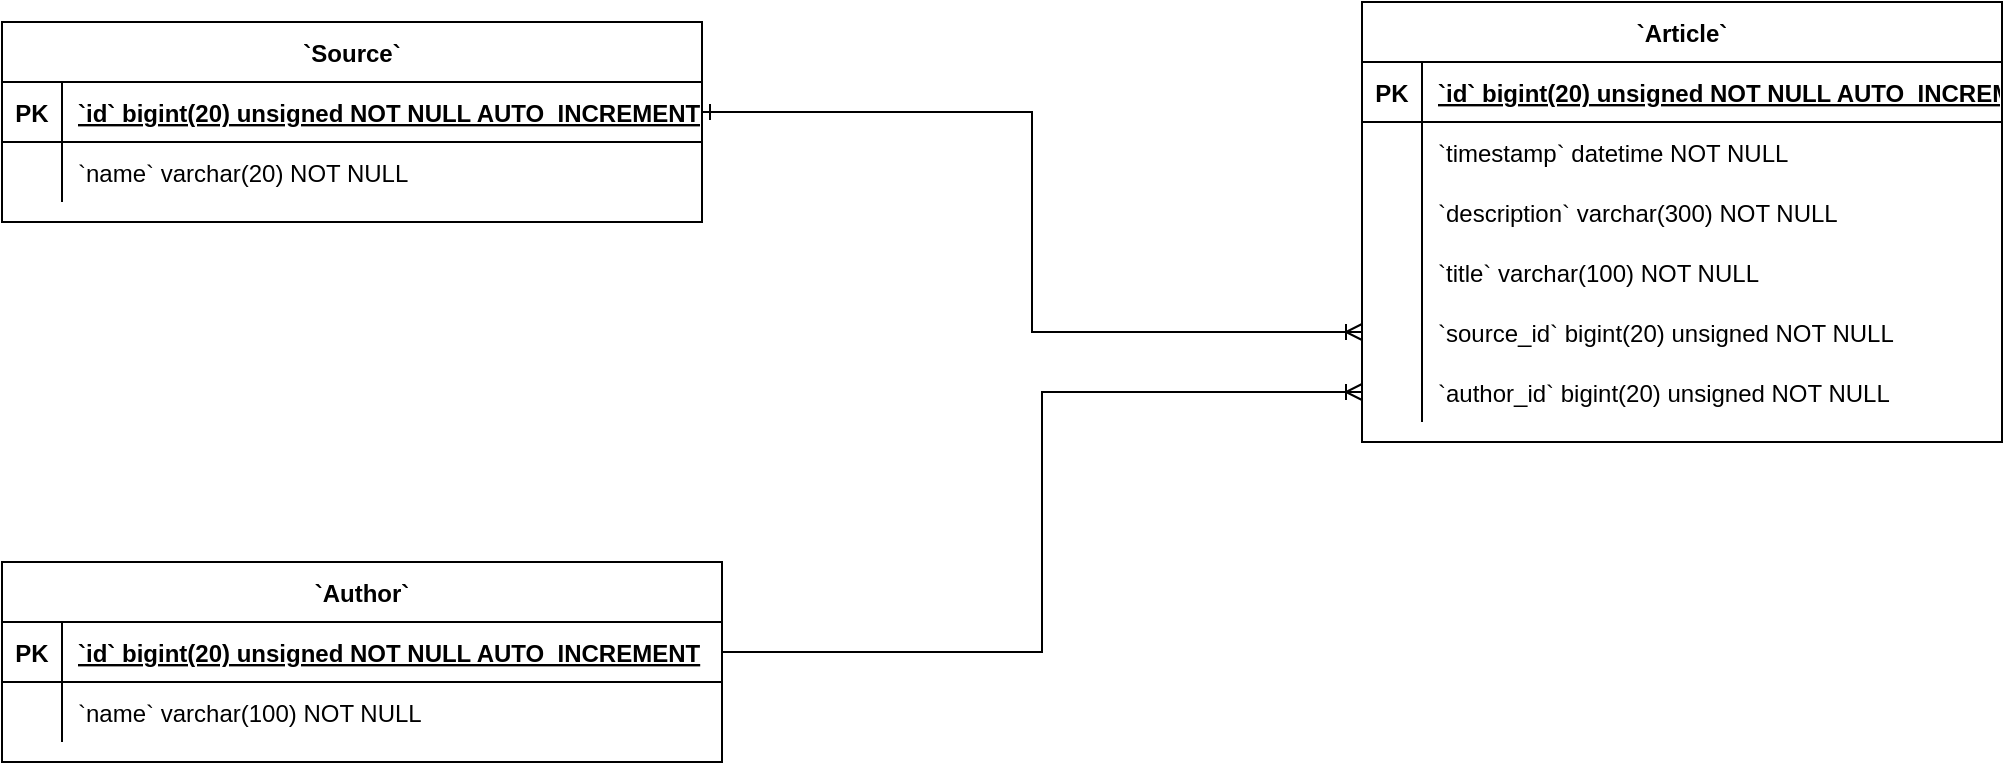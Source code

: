<mxfile version="20.3.0" type="device"><diagram id="ZFHH4cYY2_dL2frPXzle" name="Page-1"><mxGraphModel dx="1422" dy="870" grid="1" gridSize="10" guides="1" tooltips="1" connect="1" arrows="1" fold="1" page="1" pageScale="1" pageWidth="850" pageHeight="1100" math="0" shadow="0"><root><mxCell id="0"/><mxCell id="1" parent="0"/><mxCell id="p41IDAUAZZs-f_gMeslY-1" value="`Author`" style="shape=table;startSize=30;container=1;collapsible=1;childLayout=tableLayout;fixedRows=1;rowLines=0;fontStyle=1;align=center;resizeLast=1;" vertex="1" parent="1"><mxGeometry x="200" y="700" width="360" height="100" as="geometry"/></mxCell><mxCell id="p41IDAUAZZs-f_gMeslY-2" value="" style="shape=tableRow;horizontal=0;startSize=0;swimlaneHead=0;swimlaneBody=0;fillColor=none;collapsible=0;dropTarget=0;points=[[0,0.5],[1,0.5]];portConstraint=eastwest;top=0;left=0;right=0;bottom=1;" vertex="1" parent="p41IDAUAZZs-f_gMeslY-1"><mxGeometry y="30" width="360" height="30" as="geometry"/></mxCell><mxCell id="p41IDAUAZZs-f_gMeslY-3" value="PK" style="shape=partialRectangle;overflow=hidden;connectable=0;fillColor=none;top=0;left=0;bottom=0;right=0;fontStyle=1;" vertex="1" parent="p41IDAUAZZs-f_gMeslY-2"><mxGeometry width="30" height="30" as="geometry"><mxRectangle width="30" height="30" as="alternateBounds"/></mxGeometry></mxCell><mxCell id="p41IDAUAZZs-f_gMeslY-4" value="`id` bigint(20) unsigned NOT NULL AUTO_INCREMENT" style="shape=partialRectangle;overflow=hidden;connectable=0;fillColor=none;align=left;top=0;left=0;bottom=0;right=0;spacingLeft=6;fontStyle=5;" vertex="1" parent="p41IDAUAZZs-f_gMeslY-2"><mxGeometry x="30" width="330" height="30" as="geometry"><mxRectangle width="330" height="30" as="alternateBounds"/></mxGeometry></mxCell><mxCell id="p41IDAUAZZs-f_gMeslY-5" value="" style="shape=tableRow;horizontal=0;startSize=0;swimlaneHead=0;swimlaneBody=0;fillColor=none;collapsible=0;dropTarget=0;points=[[0,0.5],[1,0.5]];portConstraint=eastwest;top=0;left=0;right=0;bottom=0;" vertex="1" parent="p41IDAUAZZs-f_gMeslY-1"><mxGeometry y="60" width="360" height="30" as="geometry"/></mxCell><mxCell id="p41IDAUAZZs-f_gMeslY-6" value="" style="shape=partialRectangle;overflow=hidden;connectable=0;fillColor=none;top=0;left=0;bottom=0;right=0;" vertex="1" parent="p41IDAUAZZs-f_gMeslY-5"><mxGeometry width="30" height="30" as="geometry"><mxRectangle width="30" height="30" as="alternateBounds"/></mxGeometry></mxCell><mxCell id="p41IDAUAZZs-f_gMeslY-7" value="`name` varchar(100) NOT NULL" style="shape=partialRectangle;overflow=hidden;connectable=0;fillColor=none;align=left;top=0;left=0;bottom=0;right=0;spacingLeft=6;" vertex="1" parent="p41IDAUAZZs-f_gMeslY-5"><mxGeometry x="30" width="330" height="30" as="geometry"><mxRectangle width="330" height="30" as="alternateBounds"/></mxGeometry></mxCell><mxCell id="p41IDAUAZZs-f_gMeslY-8" value="`Source`" style="shape=table;startSize=30;container=1;collapsible=1;childLayout=tableLayout;fixedRows=1;rowLines=0;fontStyle=1;align=center;resizeLast=1;" vertex="1" parent="1"><mxGeometry x="200" y="430" width="350" height="100" as="geometry"/></mxCell><mxCell id="p41IDAUAZZs-f_gMeslY-9" value="" style="shape=tableRow;horizontal=0;startSize=0;swimlaneHead=0;swimlaneBody=0;fillColor=none;collapsible=0;dropTarget=0;points=[[0,0.5],[1,0.5]];portConstraint=eastwest;top=0;left=0;right=0;bottom=1;" vertex="1" parent="p41IDAUAZZs-f_gMeslY-8"><mxGeometry y="30" width="350" height="30" as="geometry"/></mxCell><mxCell id="p41IDAUAZZs-f_gMeslY-10" value="PK" style="shape=partialRectangle;overflow=hidden;connectable=0;fillColor=none;top=0;left=0;bottom=0;right=0;fontStyle=1;" vertex="1" parent="p41IDAUAZZs-f_gMeslY-9"><mxGeometry width="30" height="30" as="geometry"><mxRectangle width="30" height="30" as="alternateBounds"/></mxGeometry></mxCell><mxCell id="p41IDAUAZZs-f_gMeslY-11" value="`id` bigint(20) unsigned NOT NULL AUTO_INCREMENT" style="shape=partialRectangle;overflow=hidden;connectable=0;fillColor=none;align=left;top=0;left=0;bottom=0;right=0;spacingLeft=6;fontStyle=5;" vertex="1" parent="p41IDAUAZZs-f_gMeslY-9"><mxGeometry x="30" width="320" height="30" as="geometry"><mxRectangle width="320" height="30" as="alternateBounds"/></mxGeometry></mxCell><mxCell id="p41IDAUAZZs-f_gMeslY-12" value="" style="shape=tableRow;horizontal=0;startSize=0;swimlaneHead=0;swimlaneBody=0;fillColor=none;collapsible=0;dropTarget=0;points=[[0,0.5],[1,0.5]];portConstraint=eastwest;top=0;left=0;right=0;bottom=0;" vertex="1" parent="p41IDAUAZZs-f_gMeslY-8"><mxGeometry y="60" width="350" height="30" as="geometry"/></mxCell><mxCell id="p41IDAUAZZs-f_gMeslY-13" value="" style="shape=partialRectangle;overflow=hidden;connectable=0;fillColor=none;top=0;left=0;bottom=0;right=0;" vertex="1" parent="p41IDAUAZZs-f_gMeslY-12"><mxGeometry width="30" height="30" as="geometry"><mxRectangle width="30" height="30" as="alternateBounds"/></mxGeometry></mxCell><mxCell id="p41IDAUAZZs-f_gMeslY-14" value="`name` varchar(20) NOT NULL" style="shape=partialRectangle;overflow=hidden;connectable=0;fillColor=none;align=left;top=0;left=0;bottom=0;right=0;spacingLeft=6;" vertex="1" parent="p41IDAUAZZs-f_gMeslY-12"><mxGeometry x="30" width="320" height="30" as="geometry"><mxRectangle width="320" height="30" as="alternateBounds"/></mxGeometry></mxCell><mxCell id="p41IDAUAZZs-f_gMeslY-15" value="`Article`" style="shape=table;startSize=30;container=1;collapsible=1;childLayout=tableLayout;fixedRows=1;rowLines=0;fontStyle=1;align=center;resizeLast=1;" vertex="1" parent="1"><mxGeometry x="880" y="420" width="320" height="220" as="geometry"/></mxCell><mxCell id="p41IDAUAZZs-f_gMeslY-16" value="" style="shape=tableRow;horizontal=0;startSize=0;swimlaneHead=0;swimlaneBody=0;fillColor=none;collapsible=0;dropTarget=0;points=[[0,0.5],[1,0.5]];portConstraint=eastwest;top=0;left=0;right=0;bottom=1;" vertex="1" parent="p41IDAUAZZs-f_gMeslY-15"><mxGeometry y="30" width="320" height="30" as="geometry"/></mxCell><mxCell id="p41IDAUAZZs-f_gMeslY-17" value="PK" style="shape=partialRectangle;overflow=hidden;connectable=0;fillColor=none;top=0;left=0;bottom=0;right=0;fontStyle=1;" vertex="1" parent="p41IDAUAZZs-f_gMeslY-16"><mxGeometry width="30" height="30" as="geometry"><mxRectangle width="30" height="30" as="alternateBounds"/></mxGeometry></mxCell><mxCell id="p41IDAUAZZs-f_gMeslY-18" value="`id` bigint(20) unsigned NOT NULL AUTO_INCREMENT" style="shape=partialRectangle;overflow=hidden;connectable=0;fillColor=none;align=left;top=0;left=0;bottom=0;right=0;spacingLeft=6;fontStyle=5;" vertex="1" parent="p41IDAUAZZs-f_gMeslY-16"><mxGeometry x="30" width="290" height="30" as="geometry"><mxRectangle width="290" height="30" as="alternateBounds"/></mxGeometry></mxCell><mxCell id="p41IDAUAZZs-f_gMeslY-19" value="" style="shape=tableRow;horizontal=0;startSize=0;swimlaneHead=0;swimlaneBody=0;fillColor=none;collapsible=0;dropTarget=0;points=[[0,0.5],[1,0.5]];portConstraint=eastwest;top=0;left=0;right=0;bottom=0;" vertex="1" parent="p41IDAUAZZs-f_gMeslY-15"><mxGeometry y="60" width="320" height="30" as="geometry"/></mxCell><mxCell id="p41IDAUAZZs-f_gMeslY-20" value="" style="shape=partialRectangle;overflow=hidden;connectable=0;fillColor=none;top=0;left=0;bottom=0;right=0;" vertex="1" parent="p41IDAUAZZs-f_gMeslY-19"><mxGeometry width="30" height="30" as="geometry"><mxRectangle width="30" height="30" as="alternateBounds"/></mxGeometry></mxCell><mxCell id="p41IDAUAZZs-f_gMeslY-21" value="`timestamp` datetime NOT NULL" style="shape=partialRectangle;overflow=hidden;connectable=0;fillColor=none;align=left;top=0;left=0;bottom=0;right=0;spacingLeft=6;" vertex="1" parent="p41IDAUAZZs-f_gMeslY-19"><mxGeometry x="30" width="290" height="30" as="geometry"><mxRectangle width="290" height="30" as="alternateBounds"/></mxGeometry></mxCell><mxCell id="p41IDAUAZZs-f_gMeslY-22" value="" style="shape=tableRow;horizontal=0;startSize=0;swimlaneHead=0;swimlaneBody=0;fillColor=none;collapsible=0;dropTarget=0;points=[[0,0.5],[1,0.5]];portConstraint=eastwest;top=0;left=0;right=0;bottom=0;" vertex="1" parent="p41IDAUAZZs-f_gMeslY-15"><mxGeometry y="90" width="320" height="30" as="geometry"/></mxCell><mxCell id="p41IDAUAZZs-f_gMeslY-23" value="" style="shape=partialRectangle;overflow=hidden;connectable=0;fillColor=none;top=0;left=0;bottom=0;right=0;" vertex="1" parent="p41IDAUAZZs-f_gMeslY-22"><mxGeometry width="30" height="30" as="geometry"><mxRectangle width="30" height="30" as="alternateBounds"/></mxGeometry></mxCell><mxCell id="p41IDAUAZZs-f_gMeslY-24" value="`description` varchar(300) NOT NULL" style="shape=partialRectangle;overflow=hidden;connectable=0;fillColor=none;align=left;top=0;left=0;bottom=0;right=0;spacingLeft=6;" vertex="1" parent="p41IDAUAZZs-f_gMeslY-22"><mxGeometry x="30" width="290" height="30" as="geometry"><mxRectangle width="290" height="30" as="alternateBounds"/></mxGeometry></mxCell><mxCell id="p41IDAUAZZs-f_gMeslY-25" value="" style="shape=tableRow;horizontal=0;startSize=0;swimlaneHead=0;swimlaneBody=0;fillColor=none;collapsible=0;dropTarget=0;points=[[0,0.5],[1,0.5]];portConstraint=eastwest;top=0;left=0;right=0;bottom=0;" vertex="1" parent="p41IDAUAZZs-f_gMeslY-15"><mxGeometry y="120" width="320" height="30" as="geometry"/></mxCell><mxCell id="p41IDAUAZZs-f_gMeslY-26" value="" style="shape=partialRectangle;overflow=hidden;connectable=0;fillColor=none;top=0;left=0;bottom=0;right=0;" vertex="1" parent="p41IDAUAZZs-f_gMeslY-25"><mxGeometry width="30" height="30" as="geometry"><mxRectangle width="30" height="30" as="alternateBounds"/></mxGeometry></mxCell><mxCell id="p41IDAUAZZs-f_gMeslY-27" value="`title` varchar(100) NOT NULL" style="shape=partialRectangle;overflow=hidden;connectable=0;fillColor=none;align=left;top=0;left=0;bottom=0;right=0;spacingLeft=6;" vertex="1" parent="p41IDAUAZZs-f_gMeslY-25"><mxGeometry x="30" width="290" height="30" as="geometry"><mxRectangle width="290" height="30" as="alternateBounds"/></mxGeometry></mxCell><mxCell id="p41IDAUAZZs-f_gMeslY-28" value="" style="shape=tableRow;horizontal=0;startSize=0;swimlaneHead=0;swimlaneBody=0;fillColor=none;collapsible=0;dropTarget=0;points=[[0,0.5],[1,0.5]];portConstraint=eastwest;top=0;left=0;right=0;bottom=0;" vertex="1" parent="p41IDAUAZZs-f_gMeslY-15"><mxGeometry y="150" width="320" height="30" as="geometry"/></mxCell><mxCell id="p41IDAUAZZs-f_gMeslY-29" value="" style="shape=partialRectangle;overflow=hidden;connectable=0;fillColor=none;top=0;left=0;bottom=0;right=0;" vertex="1" parent="p41IDAUAZZs-f_gMeslY-28"><mxGeometry width="30" height="30" as="geometry"><mxRectangle width="30" height="30" as="alternateBounds"/></mxGeometry></mxCell><mxCell id="p41IDAUAZZs-f_gMeslY-30" value="`source_id` bigint(20) unsigned NOT NULL" style="shape=partialRectangle;overflow=hidden;connectable=0;fillColor=none;align=left;top=0;left=0;bottom=0;right=0;spacingLeft=6;" vertex="1" parent="p41IDAUAZZs-f_gMeslY-28"><mxGeometry x="30" width="290" height="30" as="geometry"><mxRectangle width="290" height="30" as="alternateBounds"/></mxGeometry></mxCell><mxCell id="p41IDAUAZZs-f_gMeslY-31" value="" style="shape=tableRow;horizontal=0;startSize=0;swimlaneHead=0;swimlaneBody=0;fillColor=none;collapsible=0;dropTarget=0;points=[[0,0.5],[1,0.5]];portConstraint=eastwest;top=0;left=0;right=0;bottom=0;" vertex="1" parent="p41IDAUAZZs-f_gMeslY-15"><mxGeometry y="180" width="320" height="30" as="geometry"/></mxCell><mxCell id="p41IDAUAZZs-f_gMeslY-32" value="" style="shape=partialRectangle;overflow=hidden;connectable=0;fillColor=none;top=0;left=0;bottom=0;right=0;" vertex="1" parent="p41IDAUAZZs-f_gMeslY-31"><mxGeometry width="30" height="30" as="geometry"><mxRectangle width="30" height="30" as="alternateBounds"/></mxGeometry></mxCell><mxCell id="p41IDAUAZZs-f_gMeslY-33" value="`author_id` bigint(20) unsigned NOT NULL" style="shape=partialRectangle;overflow=hidden;connectable=0;fillColor=none;align=left;top=0;left=0;bottom=0;right=0;spacingLeft=6;" vertex="1" parent="p41IDAUAZZs-f_gMeslY-31"><mxGeometry x="30" width="290" height="30" as="geometry"><mxRectangle width="290" height="30" as="alternateBounds"/></mxGeometry></mxCell><mxCell id="p41IDAUAZZs-f_gMeslY-34" style="rounded=0;orthogonalLoop=1;jettySize=auto;html=1;exitX=0;exitY=0.5;exitDx=0;exitDy=0;entryX=1;entryY=0.5;entryDx=0;entryDy=0;endArrow=baseDash;endFill=0;startArrow=ERoneToMany;startFill=0;edgeStyle=orthogonalEdgeStyle;" edge="1" parent="1" source="p41IDAUAZZs-f_gMeslY-31" target="p41IDAUAZZs-f_gMeslY-2"><mxGeometry relative="1" as="geometry"/></mxCell><mxCell id="p41IDAUAZZs-f_gMeslY-36" style="edgeStyle=orthogonalEdgeStyle;rounded=0;orthogonalLoop=1;jettySize=auto;html=1;exitX=1;exitY=0.5;exitDx=0;exitDy=0;entryX=0;entryY=0.5;entryDx=0;entryDy=0;startArrow=ERone;startFill=0;endArrow=ERoneToMany;endFill=0;" edge="1" parent="1" source="p41IDAUAZZs-f_gMeslY-9" target="p41IDAUAZZs-f_gMeslY-28"><mxGeometry relative="1" as="geometry"/></mxCell></root></mxGraphModel></diagram></mxfile>